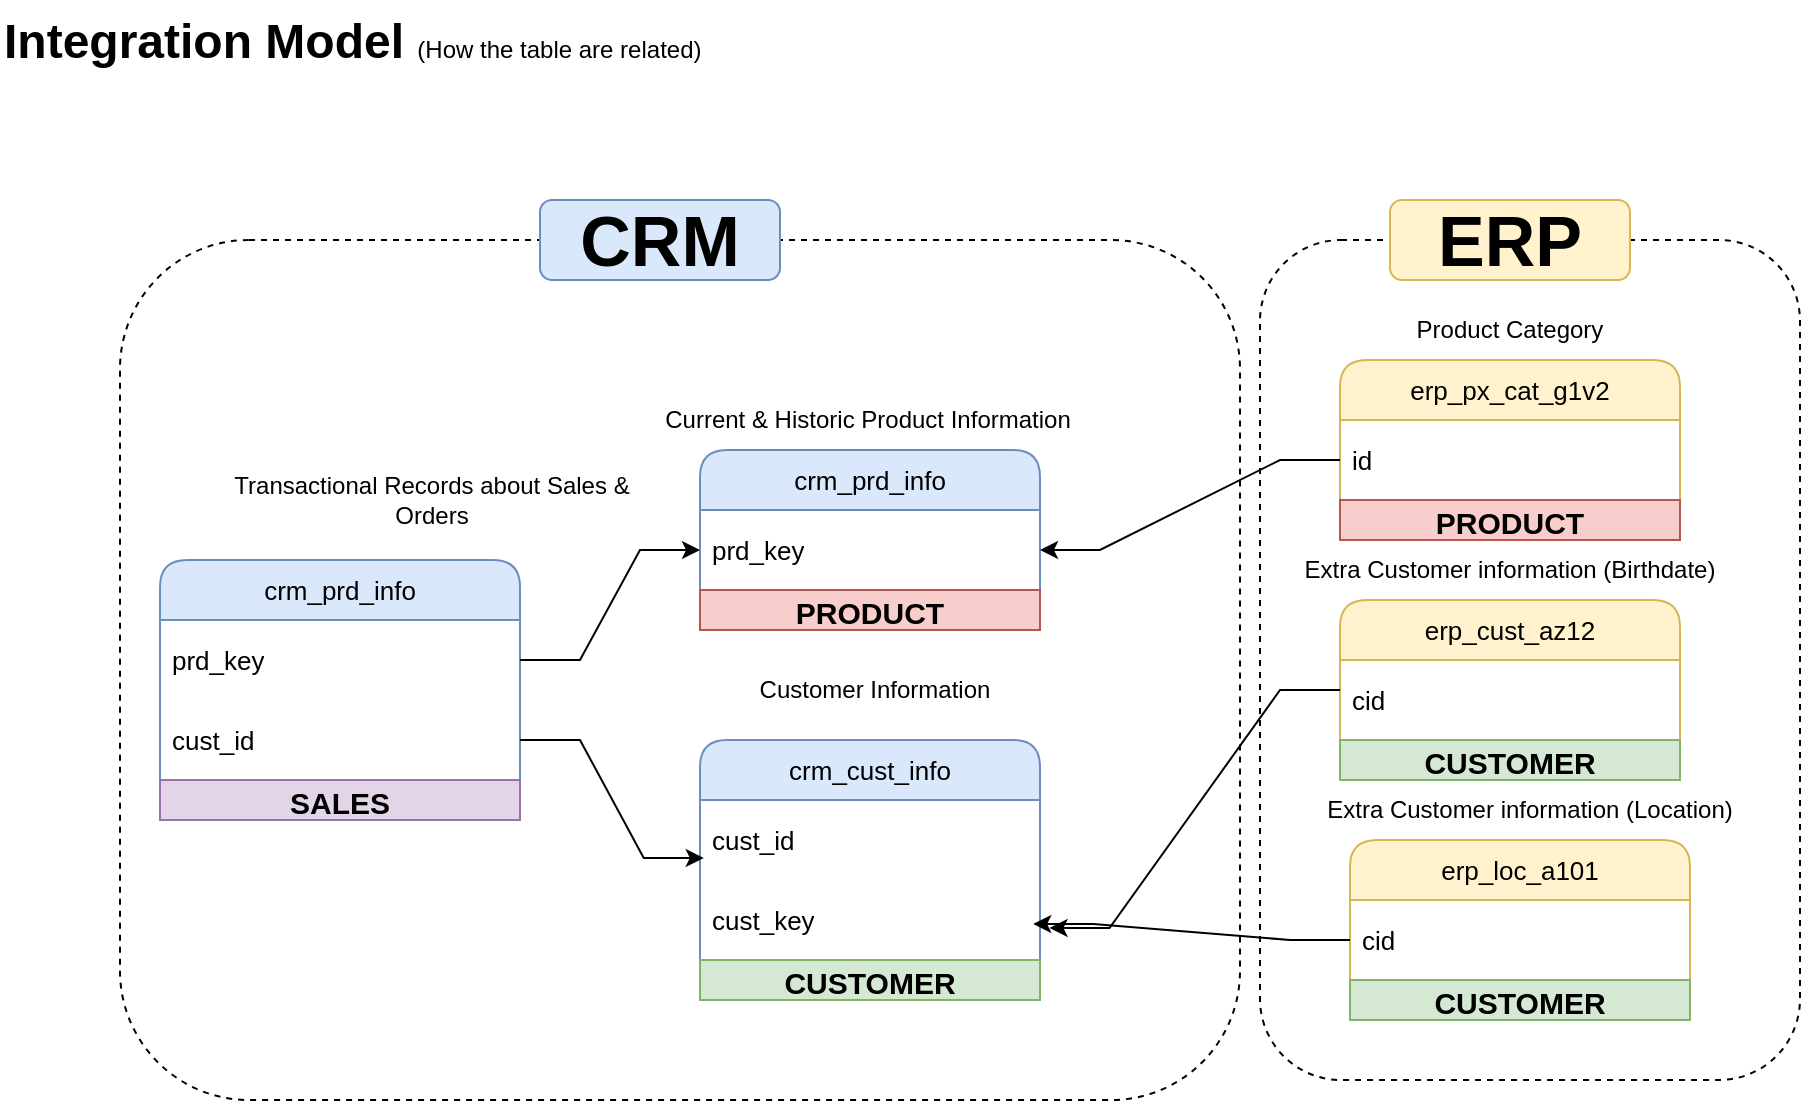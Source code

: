 <mxfile version="27.0.9">
  <diagram name="Page-1" id="6WSmpQCRTi2wobhZa_47">
    <mxGraphModel dx="2226" dy="961" grid="1" gridSize="10" guides="1" tooltips="1" connect="1" arrows="1" fold="1" page="0" pageScale="1" pageWidth="850" pageHeight="1100" math="0" shadow="0">
      <root>
        <mxCell id="0" />
        <mxCell id="1" parent="0" />
        <mxCell id="fUCRKmQDbqcXHJ9kwsIm-44" value="" style="rounded=1;whiteSpace=wrap;html=1;fillColor=none;dashed=1;" parent="1" vertex="1">
          <mxGeometry x="190" y="120" width="270" height="420" as="geometry" />
        </mxCell>
        <mxCell id="fUCRKmQDbqcXHJ9kwsIm-42" value="" style="rounded=1;whiteSpace=wrap;html=1;fillColor=none;dashed=1;" parent="1" vertex="1">
          <mxGeometry x="-380" y="120" width="560" height="430" as="geometry" />
        </mxCell>
        <mxCell id="fUCRKmQDbqcXHJ9kwsIm-1" value="&lt;h1 style=&quot;margin-top: 0px;&quot;&gt;&lt;span style=&quot;background-color: transparent; color: light-dark(rgb(0, 0, 0), rgb(255, 255, 255));&quot;&gt;Integration Model&amp;nbsp;&lt;/span&gt;&lt;span style=&quot;background-color: transparent; color: light-dark(rgb(0, 0, 0), rgb(255, 255, 255)); font-size: 12px; font-weight: normal;&quot;&gt;(How the table are related)&lt;/span&gt;&lt;/h1&gt;" style="text;html=1;whiteSpace=wrap;overflow=hidden;rounded=0;" parent="1" vertex="1">
          <mxGeometry x="-440" width="400" height="40" as="geometry" />
        </mxCell>
        <mxCell id="fUCRKmQDbqcXHJ9kwsIm-2" value="crm_cust_info" style="swimlane;fontStyle=0;childLayout=stackLayout;horizontal=1;startSize=30;horizontalStack=0;resizeParent=1;resizeParentMax=0;resizeLast=0;collapsible=1;marginBottom=0;whiteSpace=wrap;html=1;rounded=1;fillColor=#dae8fc;strokeColor=#6c8ebf;fontSize=13;" parent="1" vertex="1">
          <mxGeometry x="-90" y="370" width="170" height="130" as="geometry" />
        </mxCell>
        <mxCell id="fUCRKmQDbqcXHJ9kwsIm-3" value="cust_id" style="text;strokeColor=none;fillColor=none;align=left;verticalAlign=middle;spacingLeft=4;spacingRight=4;overflow=hidden;points=[[0,0.5],[1,0.5]];portConstraint=eastwest;rotatable=0;whiteSpace=wrap;html=1;fontSize=13;" parent="fUCRKmQDbqcXHJ9kwsIm-2" vertex="1">
          <mxGeometry y="30" width="170" height="40" as="geometry" />
        </mxCell>
        <mxCell id="fUCRKmQDbqcXHJ9kwsIm-31" value="cust_key" style="text;strokeColor=none;fillColor=none;align=left;verticalAlign=middle;spacingLeft=4;spacingRight=4;overflow=hidden;points=[[0,0.5],[1,0.5]];portConstraint=eastwest;rotatable=0;whiteSpace=wrap;html=1;fontSize=13;" parent="fUCRKmQDbqcXHJ9kwsIm-2" vertex="1">
          <mxGeometry y="70" width="170" height="40" as="geometry" />
        </mxCell>
        <mxCell id="PSlLWIjOg1oH53_TsrGF-4" value="&lt;b&gt;CUSTOMER&lt;/b&gt;" style="text;html=1;strokeColor=#82b366;fillColor=#d5e8d4;align=center;verticalAlign=middle;whiteSpace=wrap;overflow=hidden;fontSize=15;" vertex="1" parent="fUCRKmQDbqcXHJ9kwsIm-2">
          <mxGeometry y="110" width="170" height="20" as="geometry" />
        </mxCell>
        <mxCell id="fUCRKmQDbqcXHJ9kwsIm-6" value="Customer Information" style="text;html=1;align=center;verticalAlign=middle;whiteSpace=wrap;rounded=0;fontSize=12;" parent="1" vertex="1">
          <mxGeometry x="-110" y="330" width="215" height="30" as="geometry" />
        </mxCell>
        <mxCell id="fUCRKmQDbqcXHJ9kwsIm-7" value="crm_prd_info" style="swimlane;fontStyle=0;childLayout=stackLayout;horizontal=1;startSize=30;horizontalStack=0;resizeParent=1;resizeParentMax=0;resizeLast=0;collapsible=1;marginBottom=0;whiteSpace=wrap;html=1;rounded=1;fillColor=#dae8fc;strokeColor=#6c8ebf;fontSize=13;" parent="1" vertex="1">
          <mxGeometry x="-90" y="225" width="170" height="90" as="geometry" />
        </mxCell>
        <mxCell id="fUCRKmQDbqcXHJ9kwsIm-8" value="prd_key" style="text;strokeColor=none;fillColor=none;align=left;verticalAlign=middle;spacingLeft=4;spacingRight=4;overflow=hidden;points=[[0,0.5],[1,0.5]];portConstraint=eastwest;rotatable=0;whiteSpace=wrap;html=1;fontSize=13;" parent="fUCRKmQDbqcXHJ9kwsIm-7" vertex="1">
          <mxGeometry y="30" width="170" height="40" as="geometry" />
        </mxCell>
        <mxCell id="PSlLWIjOg1oH53_TsrGF-2" value="&lt;b&gt;PRODUCT&lt;/b&gt;" style="text;html=1;strokeColor=#b85450;fillColor=#f8cecc;align=center;verticalAlign=middle;whiteSpace=wrap;overflow=hidden;fontSize=15;" vertex="1" parent="fUCRKmQDbqcXHJ9kwsIm-7">
          <mxGeometry y="70" width="170" height="20" as="geometry" />
        </mxCell>
        <mxCell id="fUCRKmQDbqcXHJ9kwsIm-9" value="Current &amp;amp; Historic&amp;nbsp;&lt;span style=&quot;background-color: transparent; color: light-dark(rgb(0, 0, 0), rgb(255, 255, 255));&quot;&gt;Product Information&lt;/span&gt;" style="text;html=1;align=center;verticalAlign=middle;whiteSpace=wrap;rounded=0;fontSize=12;" parent="1" vertex="1">
          <mxGeometry x="-112" y="180" width="212" height="60" as="geometry" />
        </mxCell>
        <mxCell id="fUCRKmQDbqcXHJ9kwsIm-10" value="crm_prd_info" style="swimlane;fontStyle=0;childLayout=stackLayout;horizontal=1;startSize=30;horizontalStack=0;resizeParent=1;resizeParentMax=0;resizeLast=0;collapsible=1;marginBottom=0;whiteSpace=wrap;html=1;rounded=1;fillColor=#dae8fc;strokeColor=#6c8ebf;fontSize=13;" parent="1" vertex="1">
          <mxGeometry x="-360" y="280" width="180" height="130" as="geometry" />
        </mxCell>
        <mxCell id="fUCRKmQDbqcXHJ9kwsIm-11" value="&lt;div&gt;&lt;span style=&quot;background-color: transparent; color: light-dark(rgb(0, 0, 0), rgb(255, 255, 255));&quot;&gt;prd_key&lt;/span&gt;&lt;/div&gt;" style="text;strokeColor=none;fillColor=none;align=left;verticalAlign=middle;spacingLeft=4;spacingRight=4;overflow=hidden;points=[[0,0.5],[1,0.5]];portConstraint=eastwest;rotatable=0;whiteSpace=wrap;html=1;fontSize=13;" parent="fUCRKmQDbqcXHJ9kwsIm-10" vertex="1">
          <mxGeometry y="30" width="180" height="40" as="geometry" />
        </mxCell>
        <mxCell id="fUCRKmQDbqcXHJ9kwsIm-14" value="cust_id" style="text;strokeColor=none;fillColor=none;align=left;verticalAlign=middle;spacingLeft=4;spacingRight=4;overflow=hidden;points=[[0,0.5],[1,0.5]];portConstraint=eastwest;rotatable=0;whiteSpace=wrap;html=1;fontSize=13;" parent="fUCRKmQDbqcXHJ9kwsIm-10" vertex="1">
          <mxGeometry y="70" width="180" height="40" as="geometry" />
        </mxCell>
        <mxCell id="PSlLWIjOg1oH53_TsrGF-7" value="&lt;b&gt;SALES&lt;/b&gt;" style="text;html=1;strokeColor=#9673a6;fillColor=#e1d5e7;align=center;verticalAlign=middle;whiteSpace=wrap;overflow=hidden;fontSize=15;" vertex="1" parent="fUCRKmQDbqcXHJ9kwsIm-10">
          <mxGeometry y="110" width="180" height="20" as="geometry" />
        </mxCell>
        <mxCell id="fUCRKmQDbqcXHJ9kwsIm-12" value="Transactional Records about Sales &amp;amp; Orders" style="text;html=1;align=center;verticalAlign=middle;whiteSpace=wrap;rounded=0;fontSize=12;" parent="1" vertex="1">
          <mxGeometry x="-331.5" y="220" width="214" height="60" as="geometry" />
        </mxCell>
        <mxCell id="fUCRKmQDbqcXHJ9kwsIm-15" style="edgeStyle=entityRelationEdgeStyle;rounded=0;orthogonalLoop=1;jettySize=auto;html=1;entryX=0.011;entryY=0.725;entryDx=0;entryDy=0;entryPerimeter=0;" parent="1" source="fUCRKmQDbqcXHJ9kwsIm-14" target="fUCRKmQDbqcXHJ9kwsIm-3" edge="1">
          <mxGeometry relative="1" as="geometry" />
        </mxCell>
        <mxCell id="fUCRKmQDbqcXHJ9kwsIm-16" style="edgeStyle=entityRelationEdgeStyle;rounded=0;orthogonalLoop=1;jettySize=auto;html=1;entryX=0;entryY=0.5;entryDx=0;entryDy=0;" parent="1" source="fUCRKmQDbqcXHJ9kwsIm-11" target="fUCRKmQDbqcXHJ9kwsIm-8" edge="1">
          <mxGeometry relative="1" as="geometry" />
        </mxCell>
        <mxCell id="fUCRKmQDbqcXHJ9kwsIm-29" value="erp_cust_az12" style="swimlane;fontStyle=0;childLayout=stackLayout;horizontal=1;startSize=30;horizontalStack=0;resizeParent=1;resizeParentMax=0;resizeLast=0;collapsible=1;marginBottom=0;whiteSpace=wrap;html=1;rounded=1;fillColor=#fff2cc;strokeColor=#d6b656;fontSize=13;" parent="1" vertex="1">
          <mxGeometry x="230" y="300" width="170" height="90" as="geometry" />
        </mxCell>
        <mxCell id="fUCRKmQDbqcXHJ9kwsIm-30" value="cid" style="text;strokeColor=none;fillColor=none;align=left;verticalAlign=middle;spacingLeft=4;spacingRight=4;overflow=hidden;points=[[0,0.5],[1,0.5]];portConstraint=eastwest;rotatable=0;whiteSpace=wrap;html=1;fontSize=13;" parent="fUCRKmQDbqcXHJ9kwsIm-29" vertex="1">
          <mxGeometry y="30" width="170" height="40" as="geometry" />
        </mxCell>
        <mxCell id="PSlLWIjOg1oH53_TsrGF-5" value="&lt;b&gt;CUSTOMER&lt;/b&gt;" style="text;html=1;strokeColor=#82b366;fillColor=#d5e8d4;align=center;verticalAlign=middle;whiteSpace=wrap;overflow=hidden;fontSize=15;" vertex="1" parent="fUCRKmQDbqcXHJ9kwsIm-29">
          <mxGeometry y="70" width="170" height="20" as="geometry" />
        </mxCell>
        <mxCell id="fUCRKmQDbqcXHJ9kwsIm-32" style="edgeStyle=entityRelationEdgeStyle;rounded=0;orthogonalLoop=1;jettySize=auto;html=1;entryX=1.028;entryY=0.6;entryDx=0;entryDy=0;entryPerimeter=0;" parent="1" source="fUCRKmQDbqcXHJ9kwsIm-29" target="fUCRKmQDbqcXHJ9kwsIm-31" edge="1">
          <mxGeometry relative="1" as="geometry" />
        </mxCell>
        <mxCell id="fUCRKmQDbqcXHJ9kwsIm-33" value="Extra Customer information (Birthdate)" style="text;html=1;align=center;verticalAlign=middle;whiteSpace=wrap;rounded=0;fontSize=12;" parent="1" vertex="1">
          <mxGeometry x="200" y="270" width="230" height="30" as="geometry" />
        </mxCell>
        <mxCell id="fUCRKmQDbqcXHJ9kwsIm-34" value="erp_loc_a101" style="swimlane;fontStyle=0;childLayout=stackLayout;horizontal=1;startSize=30;horizontalStack=0;resizeParent=1;resizeParentMax=0;resizeLast=0;collapsible=1;marginBottom=0;whiteSpace=wrap;html=1;rounded=1;fillColor=#fff2cc;strokeColor=#d6b656;fontSize=13;" parent="1" vertex="1">
          <mxGeometry x="235" y="420" width="170" height="90" as="geometry" />
        </mxCell>
        <mxCell id="fUCRKmQDbqcXHJ9kwsIm-35" value="cid" style="text;strokeColor=none;fillColor=none;align=left;verticalAlign=middle;spacingLeft=4;spacingRight=4;overflow=hidden;points=[[0,0.5],[1,0.5]];portConstraint=eastwest;rotatable=0;whiteSpace=wrap;html=1;fontSize=13;" parent="fUCRKmQDbqcXHJ9kwsIm-34" vertex="1">
          <mxGeometry y="30" width="170" height="40" as="geometry" />
        </mxCell>
        <mxCell id="PSlLWIjOg1oH53_TsrGF-6" value="&lt;b&gt;CUSTOMER&lt;/b&gt;" style="text;html=1;strokeColor=#82b366;fillColor=#d5e8d4;align=center;verticalAlign=middle;whiteSpace=wrap;overflow=hidden;fontSize=15;" vertex="1" parent="fUCRKmQDbqcXHJ9kwsIm-34">
          <mxGeometry y="70" width="170" height="20" as="geometry" />
        </mxCell>
        <mxCell id="fUCRKmQDbqcXHJ9kwsIm-36" value="Extra Customer information (Location)" style="text;html=1;align=center;verticalAlign=middle;whiteSpace=wrap;rounded=0;fontSize=12;" parent="1" vertex="1">
          <mxGeometry x="215" y="390" width="220" height="30" as="geometry" />
        </mxCell>
        <mxCell id="fUCRKmQDbqcXHJ9kwsIm-37" style="edgeStyle=entityRelationEdgeStyle;rounded=0;orthogonalLoop=1;jettySize=auto;html=1;entryX=0.98;entryY=0.55;entryDx=0;entryDy=0;entryPerimeter=0;" parent="1" source="fUCRKmQDbqcXHJ9kwsIm-35" target="fUCRKmQDbqcXHJ9kwsIm-31" edge="1">
          <mxGeometry relative="1" as="geometry" />
        </mxCell>
        <mxCell id="fUCRKmQDbqcXHJ9kwsIm-38" value="erp_px_cat_g1v2" style="swimlane;fontStyle=0;childLayout=stackLayout;horizontal=1;startSize=30;horizontalStack=0;resizeParent=1;resizeParentMax=0;resizeLast=0;collapsible=1;marginBottom=0;whiteSpace=wrap;html=1;rounded=1;fillColor=#fff2cc;strokeColor=#d6b656;fontSize=13;" parent="1" vertex="1">
          <mxGeometry x="230" y="180" width="170" height="90" as="geometry" />
        </mxCell>
        <mxCell id="fUCRKmQDbqcXHJ9kwsIm-39" value="id" style="text;strokeColor=none;fillColor=none;align=left;verticalAlign=middle;spacingLeft=4;spacingRight=4;overflow=hidden;points=[[0,0.5],[1,0.5]];portConstraint=eastwest;rotatable=0;whiteSpace=wrap;html=1;fontSize=13;" parent="fUCRKmQDbqcXHJ9kwsIm-38" vertex="1">
          <mxGeometry y="30" width="170" height="40" as="geometry" />
        </mxCell>
        <mxCell id="PSlLWIjOg1oH53_TsrGF-3" value="&lt;b&gt;PRODUCT&lt;/b&gt;" style="text;html=1;strokeColor=#b85450;fillColor=#f8cecc;align=center;verticalAlign=middle;whiteSpace=wrap;overflow=hidden;fontSize=15;" vertex="1" parent="fUCRKmQDbqcXHJ9kwsIm-38">
          <mxGeometry y="70" width="170" height="20" as="geometry" />
        </mxCell>
        <mxCell id="fUCRKmQDbqcXHJ9kwsIm-40" value="Product Category" style="text;html=1;align=center;verticalAlign=middle;whiteSpace=wrap;rounded=0;fontSize=12;" parent="1" vertex="1">
          <mxGeometry x="230" y="150" width="170" height="30" as="geometry" />
        </mxCell>
        <mxCell id="fUCRKmQDbqcXHJ9kwsIm-41" style="edgeStyle=entityRelationEdgeStyle;rounded=0;orthogonalLoop=1;jettySize=auto;html=1;" parent="1" source="fUCRKmQDbqcXHJ9kwsIm-39" target="fUCRKmQDbqcXHJ9kwsIm-8" edge="1">
          <mxGeometry relative="1" as="geometry" />
        </mxCell>
        <mxCell id="fUCRKmQDbqcXHJ9kwsIm-43" value="CRM" style="rounded=1;whiteSpace=wrap;html=1;fillColor=#dae8fc;strokeColor=#6c8ebf;fontStyle=1;fontSize=35;" parent="1" vertex="1">
          <mxGeometry x="-170" y="100" width="120" height="40" as="geometry" />
        </mxCell>
        <mxCell id="fUCRKmQDbqcXHJ9kwsIm-46" value="ERP" style="rounded=1;whiteSpace=wrap;html=1;fillColor=#fff2cc;strokeColor=#d6b656;fontStyle=1;fontSize=35;" parent="1" vertex="1">
          <mxGeometry x="255" y="100" width="120" height="40" as="geometry" />
        </mxCell>
      </root>
    </mxGraphModel>
  </diagram>
</mxfile>
